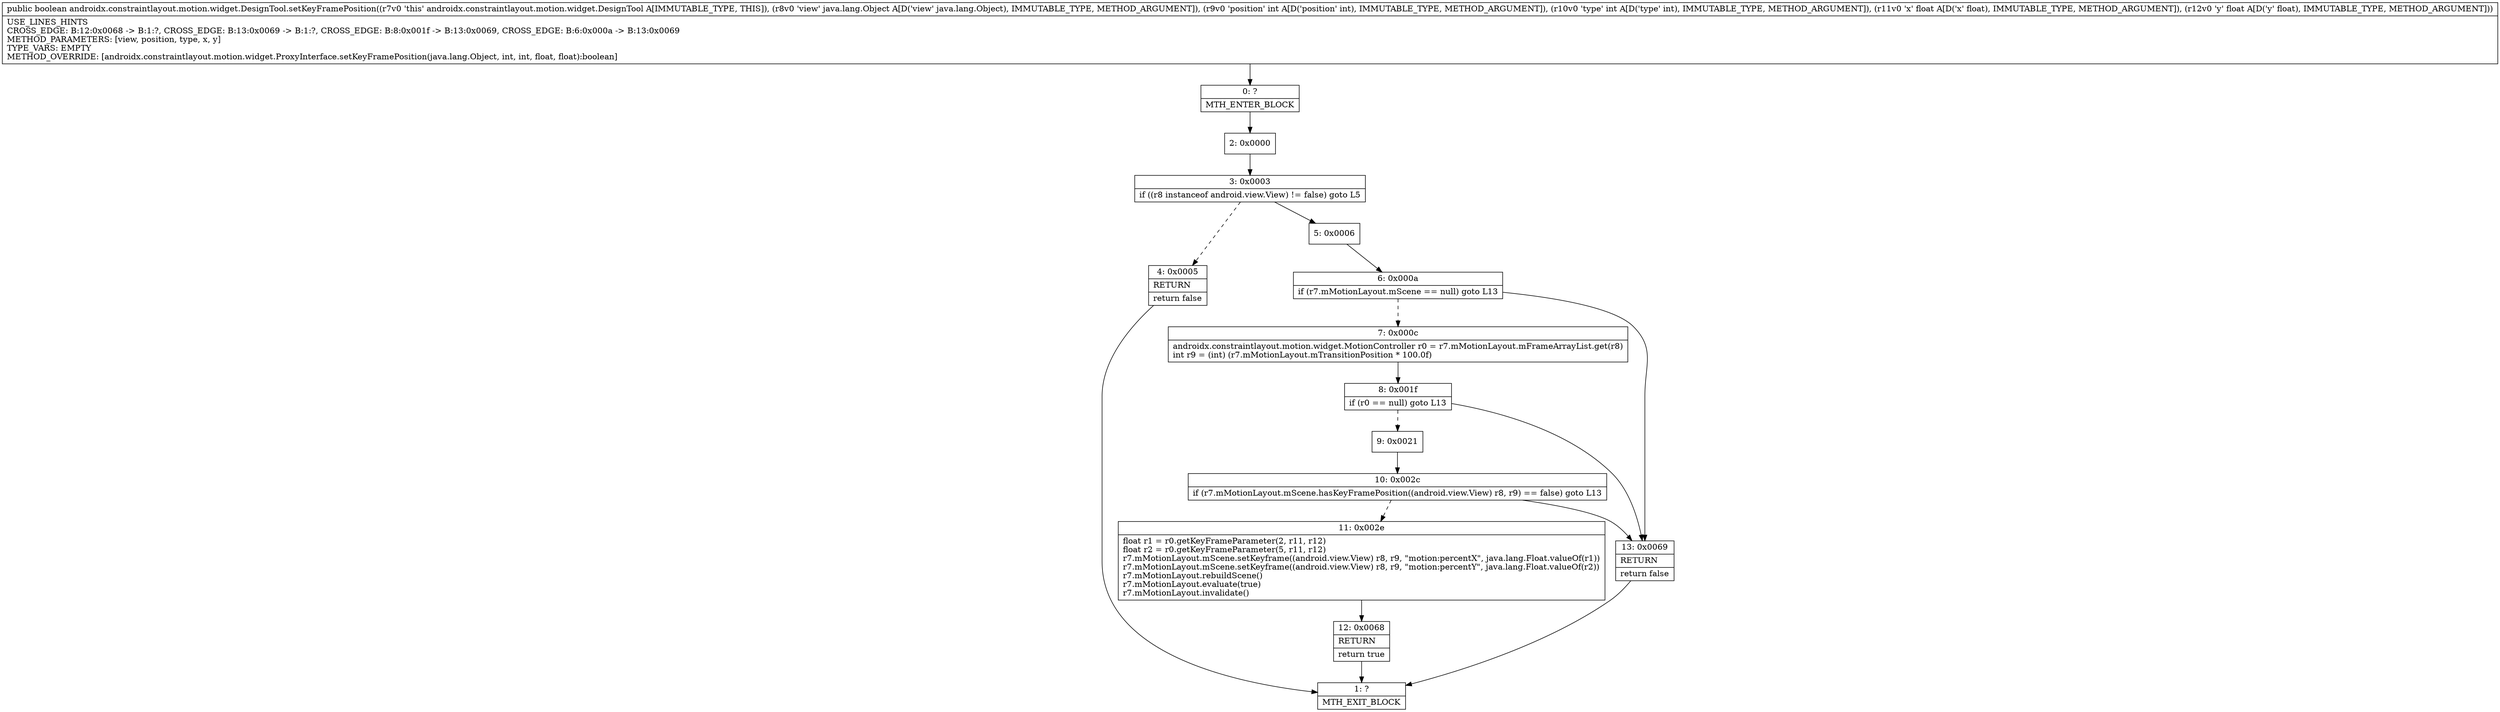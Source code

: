 digraph "CFG forandroidx.constraintlayout.motion.widget.DesignTool.setKeyFramePosition(Ljava\/lang\/Object;IIFF)Z" {
Node_0 [shape=record,label="{0\:\ ?|MTH_ENTER_BLOCK\l}"];
Node_2 [shape=record,label="{2\:\ 0x0000}"];
Node_3 [shape=record,label="{3\:\ 0x0003|if ((r8 instanceof android.view.View) != false) goto L5\l}"];
Node_4 [shape=record,label="{4\:\ 0x0005|RETURN\l|return false\l}"];
Node_1 [shape=record,label="{1\:\ ?|MTH_EXIT_BLOCK\l}"];
Node_5 [shape=record,label="{5\:\ 0x0006}"];
Node_6 [shape=record,label="{6\:\ 0x000a|if (r7.mMotionLayout.mScene == null) goto L13\l}"];
Node_7 [shape=record,label="{7\:\ 0x000c|androidx.constraintlayout.motion.widget.MotionController r0 = r7.mMotionLayout.mFrameArrayList.get(r8)\lint r9 = (int) (r7.mMotionLayout.mTransitionPosition * 100.0f)\l}"];
Node_8 [shape=record,label="{8\:\ 0x001f|if (r0 == null) goto L13\l}"];
Node_9 [shape=record,label="{9\:\ 0x0021}"];
Node_10 [shape=record,label="{10\:\ 0x002c|if (r7.mMotionLayout.mScene.hasKeyFramePosition((android.view.View) r8, r9) == false) goto L13\l}"];
Node_11 [shape=record,label="{11\:\ 0x002e|float r1 = r0.getKeyFrameParameter(2, r11, r12)\lfloat r2 = r0.getKeyFrameParameter(5, r11, r12)\lr7.mMotionLayout.mScene.setKeyframe((android.view.View) r8, r9, \"motion:percentX\", java.lang.Float.valueOf(r1))\lr7.mMotionLayout.mScene.setKeyframe((android.view.View) r8, r9, \"motion:percentY\", java.lang.Float.valueOf(r2))\lr7.mMotionLayout.rebuildScene()\lr7.mMotionLayout.evaluate(true)\lr7.mMotionLayout.invalidate()\l}"];
Node_12 [shape=record,label="{12\:\ 0x0068|RETURN\l|return true\l}"];
Node_13 [shape=record,label="{13\:\ 0x0069|RETURN\l|return false\l}"];
MethodNode[shape=record,label="{public boolean androidx.constraintlayout.motion.widget.DesignTool.setKeyFramePosition((r7v0 'this' androidx.constraintlayout.motion.widget.DesignTool A[IMMUTABLE_TYPE, THIS]), (r8v0 'view' java.lang.Object A[D('view' java.lang.Object), IMMUTABLE_TYPE, METHOD_ARGUMENT]), (r9v0 'position' int A[D('position' int), IMMUTABLE_TYPE, METHOD_ARGUMENT]), (r10v0 'type' int A[D('type' int), IMMUTABLE_TYPE, METHOD_ARGUMENT]), (r11v0 'x' float A[D('x' float), IMMUTABLE_TYPE, METHOD_ARGUMENT]), (r12v0 'y' float A[D('y' float), IMMUTABLE_TYPE, METHOD_ARGUMENT]))  | USE_LINES_HINTS\lCROSS_EDGE: B:12:0x0068 \-\> B:1:?, CROSS_EDGE: B:13:0x0069 \-\> B:1:?, CROSS_EDGE: B:8:0x001f \-\> B:13:0x0069, CROSS_EDGE: B:6:0x000a \-\> B:13:0x0069\lMETHOD_PARAMETERS: [view, position, type, x, y]\lTYPE_VARS: EMPTY\lMETHOD_OVERRIDE: [androidx.constraintlayout.motion.widget.ProxyInterface.setKeyFramePosition(java.lang.Object, int, int, float, float):boolean]\l}"];
MethodNode -> Node_0;Node_0 -> Node_2;
Node_2 -> Node_3;
Node_3 -> Node_4[style=dashed];
Node_3 -> Node_5;
Node_4 -> Node_1;
Node_5 -> Node_6;
Node_6 -> Node_7[style=dashed];
Node_6 -> Node_13;
Node_7 -> Node_8;
Node_8 -> Node_9[style=dashed];
Node_8 -> Node_13;
Node_9 -> Node_10;
Node_10 -> Node_11[style=dashed];
Node_10 -> Node_13;
Node_11 -> Node_12;
Node_12 -> Node_1;
Node_13 -> Node_1;
}

